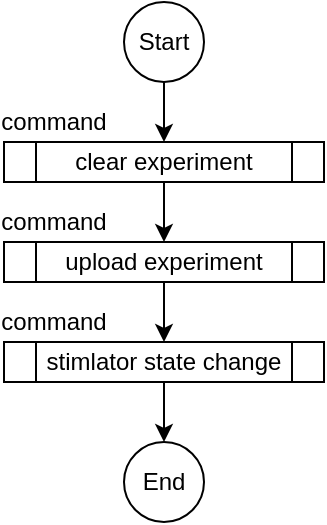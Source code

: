 <mxfile version="13.6.5" type="device"><diagram id="MYgd0Rm1TeokOZGCTIjs" name="Page-1"><mxGraphModel dx="982" dy="526" grid="1" gridSize="10" guides="1" tooltips="1" connect="1" arrows="1" fold="1" page="1" pageScale="1" pageWidth="827" pageHeight="1169" math="0" shadow="0"><root><mxCell id="0"/><mxCell id="1" parent="0"/><mxCell id="D2OtU2fFDPiVXf3U5MDH-1" style="edgeStyle=orthogonalEdgeStyle;rounded=0;orthogonalLoop=1;jettySize=auto;html=1;entryX=0.5;entryY=0;entryDx=0;entryDy=0;" edge="1" parent="1" source="D2OtU2fFDPiVXf3U5MDH-2" target="D2OtU2fFDPiVXf3U5MDH-6"><mxGeometry relative="1" as="geometry"/></mxCell><mxCell id="D2OtU2fFDPiVXf3U5MDH-2" value="Start" style="ellipse;whiteSpace=wrap;html=1;aspect=fixed;" vertex="1" parent="1"><mxGeometry x="360" y="40" width="40" height="40" as="geometry"/></mxCell><mxCell id="D2OtU2fFDPiVXf3U5MDH-3" value="command" style="text;html=1;strokeColor=none;fillColor=none;align=center;verticalAlign=middle;whiteSpace=wrap;rounded=0;" vertex="1" parent="1"><mxGeometry x="300" y="90" width="50" height="20" as="geometry"/></mxCell><mxCell id="D2OtU2fFDPiVXf3U5MDH-5" style="edgeStyle=orthogonalEdgeStyle;rounded=0;orthogonalLoop=1;jettySize=auto;html=1;exitX=0.5;exitY=1;exitDx=0;exitDy=0;entryX=0.5;entryY=0;entryDx=0;entryDy=0;" edge="1" parent="1" source="D2OtU2fFDPiVXf3U5MDH-6"><mxGeometry relative="1" as="geometry"><mxPoint x="380" y="160" as="targetPoint"/></mxGeometry></mxCell><mxCell id="D2OtU2fFDPiVXf3U5MDH-6" value="&lt;span&gt;clear experiment&lt;/span&gt;" style="shape=process;whiteSpace=wrap;html=1;backgroundOutline=1;" vertex="1" parent="1"><mxGeometry x="300" y="110" width="160" height="20" as="geometry"/></mxCell><mxCell id="D2OtU2fFDPiVXf3U5MDH-16" style="edgeStyle=orthogonalEdgeStyle;rounded=0;orthogonalLoop=1;jettySize=auto;html=1;entryX=0.5;entryY=0;entryDx=0;entryDy=0;" edge="1" parent="1" source="D2OtU2fFDPiVXf3U5MDH-13" target="D2OtU2fFDPiVXf3U5MDH-15"><mxGeometry relative="1" as="geometry"/></mxCell><mxCell id="D2OtU2fFDPiVXf3U5MDH-13" value="&lt;span&gt;upload experiment&lt;/span&gt;" style="shape=process;whiteSpace=wrap;html=1;backgroundOutline=1;" vertex="1" parent="1"><mxGeometry x="300" y="160" width="160" height="20" as="geometry"/></mxCell><mxCell id="D2OtU2fFDPiVXf3U5MDH-14" value="command" style="text;html=1;strokeColor=none;fillColor=none;align=center;verticalAlign=middle;whiteSpace=wrap;rounded=0;" vertex="1" parent="1"><mxGeometry x="300" y="140" width="50" height="20" as="geometry"/></mxCell><mxCell id="D2OtU2fFDPiVXf3U5MDH-19" style="edgeStyle=orthogonalEdgeStyle;rounded=0;orthogonalLoop=1;jettySize=auto;html=1;entryX=0.5;entryY=0;entryDx=0;entryDy=0;" edge="1" parent="1" source="D2OtU2fFDPiVXf3U5MDH-15" target="D2OtU2fFDPiVXf3U5MDH-18"><mxGeometry relative="1" as="geometry"/></mxCell><mxCell id="D2OtU2fFDPiVXf3U5MDH-15" value="&lt;span&gt;stimlator state change&lt;/span&gt;" style="shape=process;whiteSpace=wrap;html=1;backgroundOutline=1;" vertex="1" parent="1"><mxGeometry x="300" y="210" width="160" height="20" as="geometry"/></mxCell><mxCell id="D2OtU2fFDPiVXf3U5MDH-17" value="command" style="text;html=1;strokeColor=none;fillColor=none;align=center;verticalAlign=middle;whiteSpace=wrap;rounded=0;" vertex="1" parent="1"><mxGeometry x="300" y="190" width="50" height="20" as="geometry"/></mxCell><mxCell id="D2OtU2fFDPiVXf3U5MDH-18" value="End" style="ellipse;whiteSpace=wrap;html=1;aspect=fixed;" vertex="1" parent="1"><mxGeometry x="360" y="260" width="40" height="40" as="geometry"/></mxCell></root></mxGraphModel></diagram></mxfile>